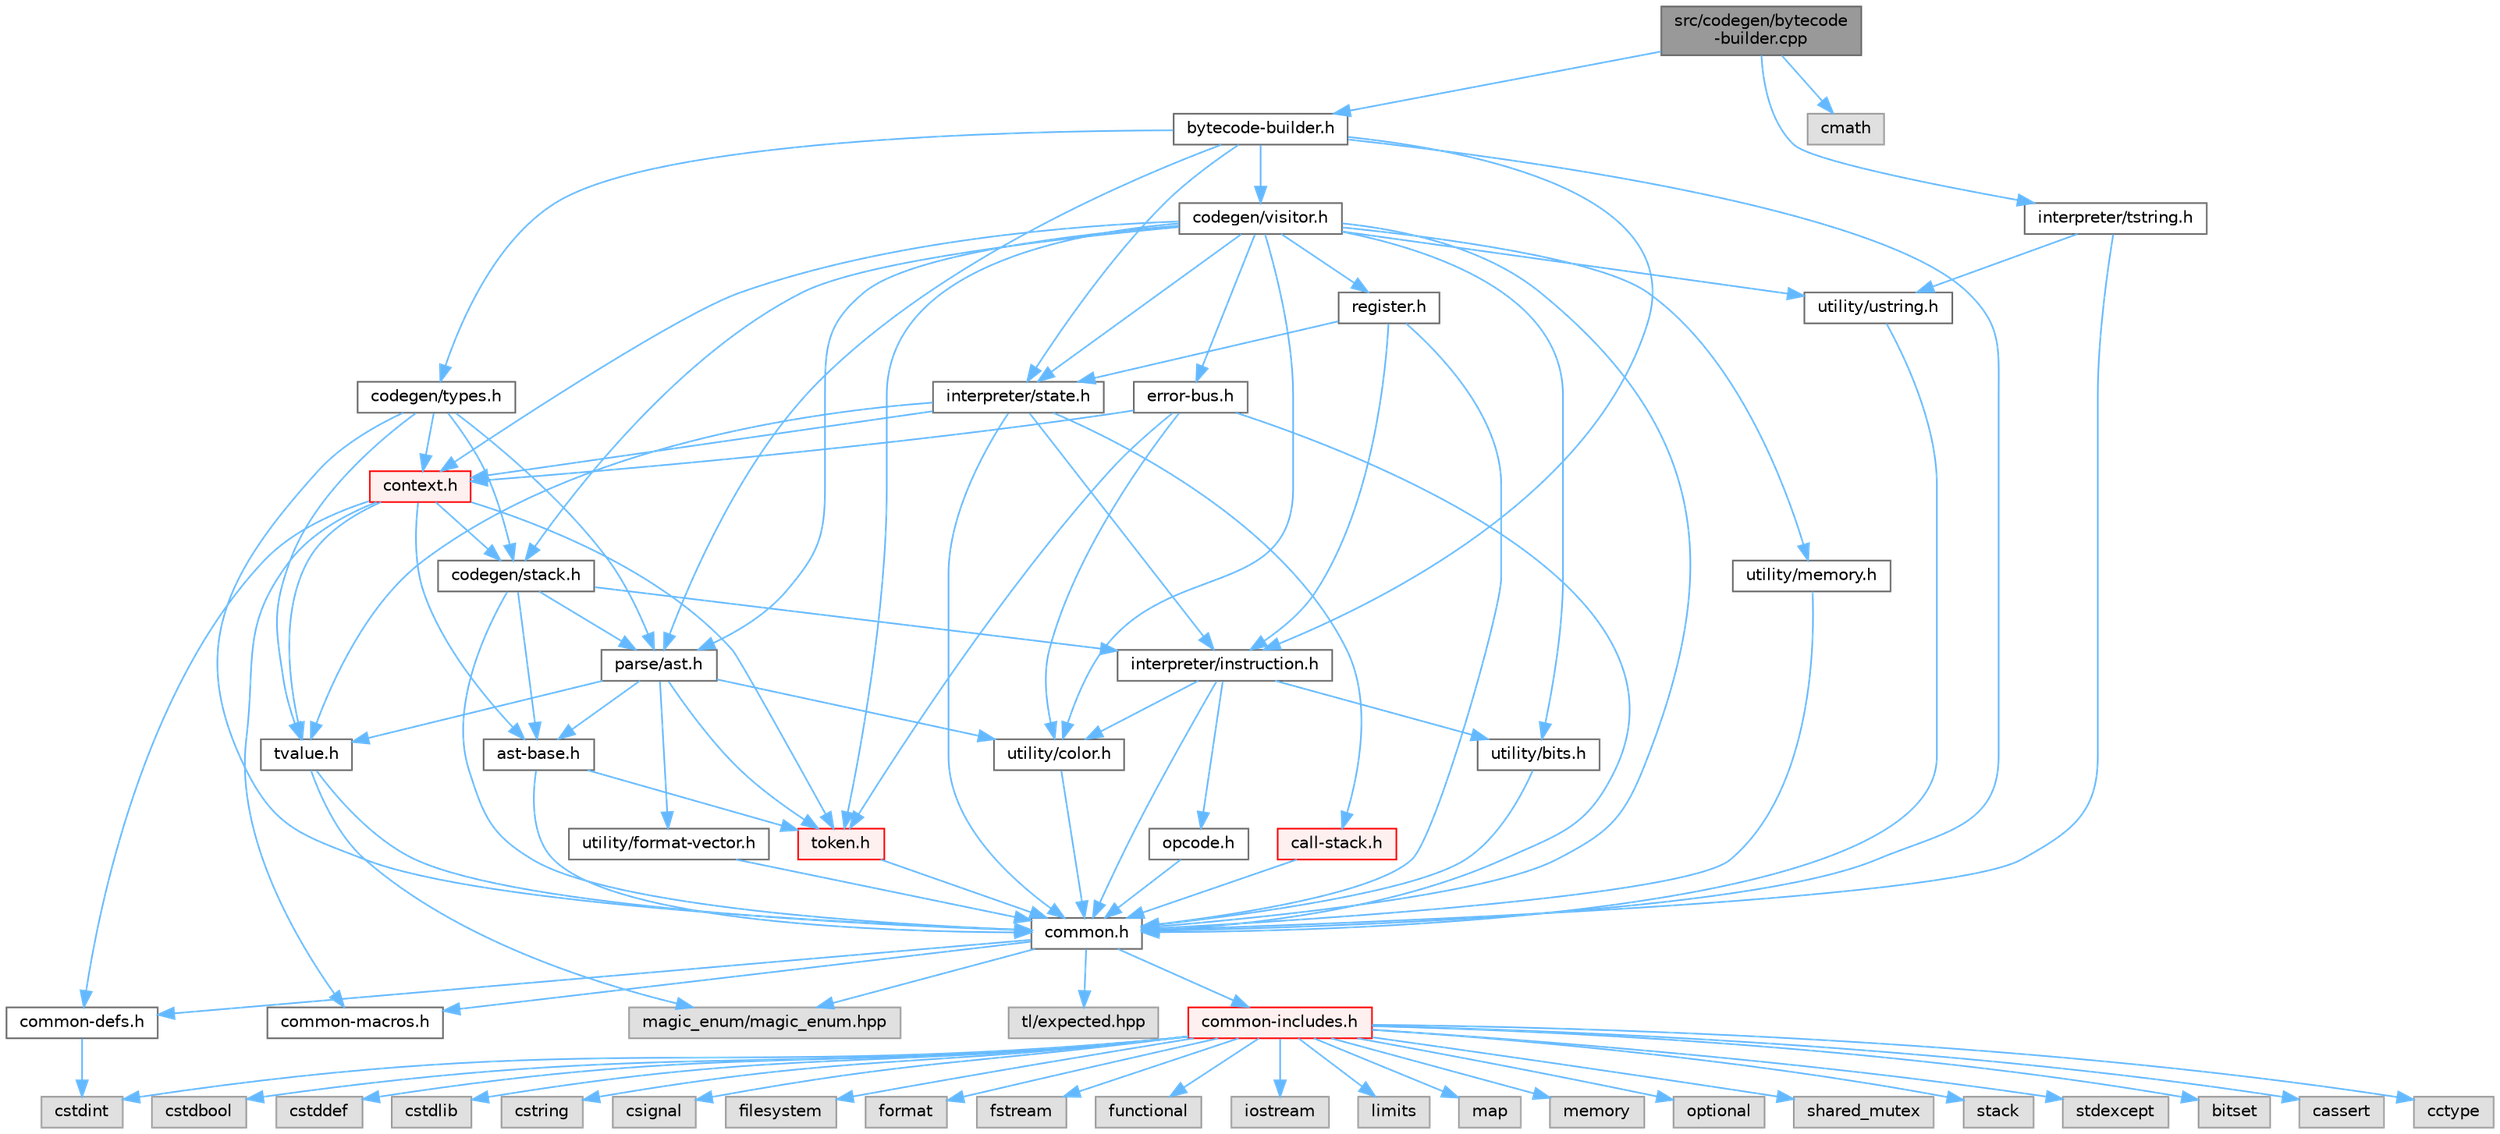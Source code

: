 digraph "src/codegen/bytecode-builder.cpp"
{
 // LATEX_PDF_SIZE
  bgcolor="transparent";
  edge [fontname=Helvetica,fontsize=10,labelfontname=Helvetica,labelfontsize=10];
  node [fontname=Helvetica,fontsize=10,shape=box,height=0.2,width=0.4];
  Node1 [id="Node000001",label="src/codegen/bytecode\l-builder.cpp",height=0.2,width=0.4,color="gray40", fillcolor="grey60", style="filled", fontcolor="black",tooltip="BytecodeBuilder class imeplementation."];
  Node1 -> Node2 [id="edge1_Node000001_Node000002",color="steelblue1",style="solid",tooltip=" "];
  Node2 [id="Node000002",label="bytecode-builder.h",height=0.2,width=0.4,color="grey40", fillcolor="white", style="filled",URL="$bytecode-builder_8h.html",tooltip="Declares the BytecodeBuilder class along with utility."];
  Node2 -> Node3 [id="edge2_Node000002_Node000003",color="steelblue1",style="solid",tooltip=" "];
  Node3 [id="Node000003",label="common.h",height=0.2,width=0.4,color="grey40", fillcolor="white", style="filled",URL="$common_8h_source.html",tooltip=" "];
  Node3 -> Node4 [id="edge3_Node000003_Node000004",color="steelblue1",style="solid",tooltip=" "];
  Node4 [id="Node000004",label="tl/expected.hpp",height=0.2,width=0.4,color="grey60", fillcolor="#E0E0E0", style="filled",tooltip=" "];
  Node3 -> Node5 [id="edge4_Node000003_Node000005",color="steelblue1",style="solid",tooltip=" "];
  Node5 [id="Node000005",label="magic_enum/magic_enum.hpp",height=0.2,width=0.4,color="grey60", fillcolor="#E0E0E0", style="filled",tooltip=" "];
  Node3 -> Node6 [id="edge5_Node000003_Node000006",color="steelblue1",style="solid",tooltip=" "];
  Node6 [id="Node000006",label="common-defs.h",height=0.2,width=0.4,color="grey40", fillcolor="white", style="filled",URL="$common-defs_8h_source.html",tooltip=" "];
  Node6 -> Node7 [id="edge6_Node000006_Node000007",color="steelblue1",style="solid",tooltip=" "];
  Node7 [id="Node000007",label="cstdint",height=0.2,width=0.4,color="grey60", fillcolor="#E0E0E0", style="filled",tooltip=" "];
  Node3 -> Node8 [id="edge7_Node000003_Node000008",color="steelblue1",style="solid",tooltip=" "];
  Node8 [id="Node000008",label="common-macros.h",height=0.2,width=0.4,color="grey40", fillcolor="white", style="filled",URL="$common-macros_8h_source.html",tooltip=" "];
  Node3 -> Node9 [id="edge8_Node000003_Node000009",color="steelblue1",style="solid",tooltip=" "];
  Node9 [id="Node000009",label="common-includes.h",height=0.2,width=0.4,color="red", fillcolor="#FFF0F0", style="filled",URL="$common-includes_8h_source.html",tooltip=" "];
  Node9 -> Node10 [id="edge9_Node000009_Node000010",color="steelblue1",style="solid",tooltip=" "];
  Node10 [id="Node000010",label="bitset",height=0.2,width=0.4,color="grey60", fillcolor="#E0E0E0", style="filled",tooltip=" "];
  Node9 -> Node11 [id="edge10_Node000009_Node000011",color="steelblue1",style="solid",tooltip=" "];
  Node11 [id="Node000011",label="cassert",height=0.2,width=0.4,color="grey60", fillcolor="#E0E0E0", style="filled",tooltip=" "];
  Node9 -> Node12 [id="edge11_Node000009_Node000012",color="steelblue1",style="solid",tooltip=" "];
  Node12 [id="Node000012",label="cctype",height=0.2,width=0.4,color="grey60", fillcolor="#E0E0E0", style="filled",tooltip=" "];
  Node9 -> Node13 [id="edge12_Node000009_Node000013",color="steelblue1",style="solid",tooltip=" "];
  Node13 [id="Node000013",label="cstdbool",height=0.2,width=0.4,color="grey60", fillcolor="#E0E0E0", style="filled",tooltip=" "];
  Node9 -> Node14 [id="edge13_Node000009_Node000014",color="steelblue1",style="solid",tooltip=" "];
  Node14 [id="Node000014",label="cstddef",height=0.2,width=0.4,color="grey60", fillcolor="#E0E0E0", style="filled",tooltip=" "];
  Node9 -> Node7 [id="edge14_Node000009_Node000007",color="steelblue1",style="solid",tooltip=" "];
  Node9 -> Node15 [id="edge15_Node000009_Node000015",color="steelblue1",style="solid",tooltip=" "];
  Node15 [id="Node000015",label="cstdlib",height=0.2,width=0.4,color="grey60", fillcolor="#E0E0E0", style="filled",tooltip=" "];
  Node9 -> Node16 [id="edge16_Node000009_Node000016",color="steelblue1",style="solid",tooltip=" "];
  Node16 [id="Node000016",label="cstring",height=0.2,width=0.4,color="grey60", fillcolor="#E0E0E0", style="filled",tooltip=" "];
  Node9 -> Node17 [id="edge17_Node000009_Node000017",color="steelblue1",style="solid",tooltip=" "];
  Node17 [id="Node000017",label="csignal",height=0.2,width=0.4,color="grey60", fillcolor="#E0E0E0", style="filled",tooltip=" "];
  Node9 -> Node18 [id="edge18_Node000009_Node000018",color="steelblue1",style="solid",tooltip=" "];
  Node18 [id="Node000018",label="filesystem",height=0.2,width=0.4,color="grey60", fillcolor="#E0E0E0", style="filled",tooltip=" "];
  Node9 -> Node19 [id="edge19_Node000009_Node000019",color="steelblue1",style="solid",tooltip=" "];
  Node19 [id="Node000019",label="format",height=0.2,width=0.4,color="grey60", fillcolor="#E0E0E0", style="filled",tooltip=" "];
  Node9 -> Node20 [id="edge20_Node000009_Node000020",color="steelblue1",style="solid",tooltip=" "];
  Node20 [id="Node000020",label="fstream",height=0.2,width=0.4,color="grey60", fillcolor="#E0E0E0", style="filled",tooltip=" "];
  Node9 -> Node21 [id="edge21_Node000009_Node000021",color="steelblue1",style="solid",tooltip=" "];
  Node21 [id="Node000021",label="functional",height=0.2,width=0.4,color="grey60", fillcolor="#E0E0E0", style="filled",tooltip=" "];
  Node9 -> Node22 [id="edge22_Node000009_Node000022",color="steelblue1",style="solid",tooltip=" "];
  Node22 [id="Node000022",label="iostream",height=0.2,width=0.4,color="grey60", fillcolor="#E0E0E0", style="filled",tooltip=" "];
  Node9 -> Node23 [id="edge23_Node000009_Node000023",color="steelblue1",style="solid",tooltip=" "];
  Node23 [id="Node000023",label="limits",height=0.2,width=0.4,color="grey60", fillcolor="#E0E0E0", style="filled",tooltip=" "];
  Node9 -> Node24 [id="edge24_Node000009_Node000024",color="steelblue1",style="solid",tooltip=" "];
  Node24 [id="Node000024",label="map",height=0.2,width=0.4,color="grey60", fillcolor="#E0E0E0", style="filled",tooltip=" "];
  Node9 -> Node25 [id="edge25_Node000009_Node000025",color="steelblue1",style="solid",tooltip=" "];
  Node25 [id="Node000025",label="memory",height=0.2,width=0.4,color="grey60", fillcolor="#E0E0E0", style="filled",tooltip=" "];
  Node9 -> Node26 [id="edge26_Node000009_Node000026",color="steelblue1",style="solid",tooltip=" "];
  Node26 [id="Node000026",label="optional",height=0.2,width=0.4,color="grey60", fillcolor="#E0E0E0", style="filled",tooltip=" "];
  Node9 -> Node27 [id="edge27_Node000009_Node000027",color="steelblue1",style="solid",tooltip=" "];
  Node27 [id="Node000027",label="shared_mutex",height=0.2,width=0.4,color="grey60", fillcolor="#E0E0E0", style="filled",tooltip=" "];
  Node9 -> Node28 [id="edge28_Node000009_Node000028",color="steelblue1",style="solid",tooltip=" "];
  Node28 [id="Node000028",label="stack",height=0.2,width=0.4,color="grey60", fillcolor="#E0E0E0", style="filled",tooltip=" "];
  Node9 -> Node29 [id="edge29_Node000009_Node000029",color="steelblue1",style="solid",tooltip=" "];
  Node29 [id="Node000029",label="stdexcept",height=0.2,width=0.4,color="grey60", fillcolor="#E0E0E0", style="filled",tooltip=" "];
  Node2 -> Node39 [id="edge30_Node000002_Node000039",color="steelblue1",style="solid",tooltip=" "];
  Node39 [id="Node000039",label="parse/ast.h",height=0.2,width=0.4,color="grey40", fillcolor="white", style="filled",URL="$ast_8h_source.html",tooltip=" "];
  Node39 -> Node40 [id="edge31_Node000039_Node000040",color="steelblue1",style="solid",tooltip=" "];
  Node40 [id="Node000040",label="tvalue.h",height=0.2,width=0.4,color="grey40", fillcolor="white", style="filled",URL="$tvalue_8h_source.html",tooltip=" "];
  Node40 -> Node3 [id="edge32_Node000040_Node000003",color="steelblue1",style="solid",tooltip=" "];
  Node40 -> Node5 [id="edge33_Node000040_Node000005",color="steelblue1",style="solid",tooltip=" "];
  Node39 -> Node41 [id="edge34_Node000039_Node000041",color="steelblue1",style="solid",tooltip=" "];
  Node41 [id="Node000041",label="token.h",height=0.2,width=0.4,color="red", fillcolor="#FFF0F0", style="filled",URL="$token_8h_source.html",tooltip=" "];
  Node41 -> Node3 [id="edge35_Node000041_Node000003",color="steelblue1",style="solid",tooltip=" "];
  Node39 -> Node43 [id="edge36_Node000039_Node000043",color="steelblue1",style="solid",tooltip=" "];
  Node43 [id="Node000043",label="ast-base.h",height=0.2,width=0.4,color="grey40", fillcolor="white", style="filled",URL="$ast-base_8h_source.html",tooltip=" "];
  Node43 -> Node3 [id="edge37_Node000043_Node000003",color="steelblue1",style="solid",tooltip=" "];
  Node43 -> Node41 [id="edge38_Node000043_Node000041",color="steelblue1",style="solid",tooltip=" "];
  Node39 -> Node44 [id="edge39_Node000039_Node000044",color="steelblue1",style="solid",tooltip=" "];
  Node44 [id="Node000044",label="utility/color.h",height=0.2,width=0.4,color="grey40", fillcolor="white", style="filled",URL="$color_8h_source.html",tooltip=" "];
  Node44 -> Node3 [id="edge40_Node000044_Node000003",color="steelblue1",style="solid",tooltip=" "];
  Node39 -> Node45 [id="edge41_Node000039_Node000045",color="steelblue1",style="solid",tooltip=" "];
  Node45 [id="Node000045",label="utility/format-vector.h",height=0.2,width=0.4,color="grey40", fillcolor="white", style="filled",URL="$format-vector_8h_source.html",tooltip=" "];
  Node45 -> Node3 [id="edge42_Node000045_Node000003",color="steelblue1",style="solid",tooltip=" "];
  Node2 -> Node46 [id="edge43_Node000002_Node000046",color="steelblue1",style="solid",tooltip=" "];
  Node46 [id="Node000046",label="codegen/visitor.h",height=0.2,width=0.4,color="grey40", fillcolor="white", style="filled",URL="$visitor_8h_source.html",tooltip=" "];
  Node46 -> Node3 [id="edge44_Node000046_Node000003",color="steelblue1",style="solid",tooltip=" "];
  Node46 -> Node47 [id="edge45_Node000046_Node000047",color="steelblue1",style="solid",tooltip=" "];
  Node47 [id="Node000047",label="error-bus.h",height=0.2,width=0.4,color="grey40", fillcolor="white", style="filled",URL="$error-bus_8h_source.html",tooltip=" "];
  Node47 -> Node3 [id="edge46_Node000047_Node000003",color="steelblue1",style="solid",tooltip=" "];
  Node47 -> Node48 [id="edge47_Node000047_Node000048",color="steelblue1",style="solid",tooltip=" "];
  Node48 [id="Node000048",label="context.h",height=0.2,width=0.4,color="red", fillcolor="#FFF0F0", style="filled",URL="$context_8h_source.html",tooltip=" "];
  Node48 -> Node6 [id="edge48_Node000048_Node000006",color="steelblue1",style="solid",tooltip=" "];
  Node48 -> Node8 [id="edge49_Node000048_Node000008",color="steelblue1",style="solid",tooltip=" "];
  Node48 -> Node41 [id="edge50_Node000048_Node000041",color="steelblue1",style="solid",tooltip=" "];
  Node48 -> Node43 [id="edge51_Node000048_Node000043",color="steelblue1",style="solid",tooltip=" "];
  Node48 -> Node50 [id="edge52_Node000048_Node000050",color="steelblue1",style="solid",tooltip=" "];
  Node50 [id="Node000050",label="codegen/stack.h",height=0.2,width=0.4,color="grey40", fillcolor="white", style="filled",URL="$stack_8h.html",tooltip="Declares stack structures used by the compiler."];
  Node50 -> Node3 [id="edge53_Node000050_Node000003",color="steelblue1",style="solid",tooltip=" "];
  Node50 -> Node43 [id="edge54_Node000050_Node000043",color="steelblue1",style="solid",tooltip=" "];
  Node50 -> Node39 [id="edge55_Node000050_Node000039",color="steelblue1",style="solid",tooltip=" "];
  Node50 -> Node51 [id="edge56_Node000050_Node000051",color="steelblue1",style="solid",tooltip=" "];
  Node51 [id="Node000051",label="interpreter/instruction.h",height=0.2,width=0.4,color="grey40", fillcolor="white", style="filled",URL="$instruction_8h_source.html",tooltip=" "];
  Node51 -> Node3 [id="edge57_Node000051_Node000003",color="steelblue1",style="solid",tooltip=" "];
  Node51 -> Node52 [id="edge58_Node000051_Node000052",color="steelblue1",style="solid",tooltip=" "];
  Node52 [id="Node000052",label="opcode.h",height=0.2,width=0.4,color="grey40", fillcolor="white", style="filled",URL="$opcode_8h_source.html",tooltip=" "];
  Node52 -> Node3 [id="edge59_Node000052_Node000003",color="steelblue1",style="solid",tooltip=" "];
  Node51 -> Node53 [id="edge60_Node000051_Node000053",color="steelblue1",style="solid",tooltip=" "];
  Node53 [id="Node000053",label="utility/bits.h",height=0.2,width=0.4,color="grey40", fillcolor="white", style="filled",URL="$bits_8h_source.html",tooltip=" "];
  Node53 -> Node3 [id="edge61_Node000053_Node000003",color="steelblue1",style="solid",tooltip=" "];
  Node51 -> Node44 [id="edge62_Node000051_Node000044",color="steelblue1",style="solid",tooltip=" "];
  Node48 -> Node40 [id="edge63_Node000048_Node000040",color="steelblue1",style="solid",tooltip=" "];
  Node47 -> Node41 [id="edge64_Node000047_Node000041",color="steelblue1",style="solid",tooltip=" "];
  Node47 -> Node44 [id="edge65_Node000047_Node000044",color="steelblue1",style="solid",tooltip=" "];
  Node46 -> Node48 [id="edge66_Node000046_Node000048",color="steelblue1",style="solid",tooltip=" "];
  Node46 -> Node54 [id="edge67_Node000046_Node000054",color="steelblue1",style="solid",tooltip=" "];
  Node54 [id="Node000054",label="register.h",height=0.2,width=0.4,color="grey40", fillcolor="white", style="filled",URL="$register_8h.html",tooltip="Declares compile-time register semantics."];
  Node54 -> Node3 [id="edge68_Node000054_Node000003",color="steelblue1",style="solid",tooltip=" "];
  Node54 -> Node55 [id="edge69_Node000054_Node000055",color="steelblue1",style="solid",tooltip=" "];
  Node55 [id="Node000055",label="interpreter/state.h",height=0.2,width=0.4,color="grey40", fillcolor="white", style="filled",URL="$state_8h_source.html",tooltip=" "];
  Node55 -> Node3 [id="edge70_Node000055_Node000003",color="steelblue1",style="solid",tooltip=" "];
  Node55 -> Node48 [id="edge71_Node000055_Node000048",color="steelblue1",style="solid",tooltip=" "];
  Node55 -> Node56 [id="edge72_Node000055_Node000056",color="steelblue1",style="solid",tooltip=" "];
  Node56 [id="Node000056",label="call-stack.h",height=0.2,width=0.4,color="red", fillcolor="#FFF0F0", style="filled",URL="$call-stack_8h_source.html",tooltip=" "];
  Node56 -> Node3 [id="edge73_Node000056_Node000003",color="steelblue1",style="solid",tooltip=" "];
  Node55 -> Node51 [id="edge74_Node000055_Node000051",color="steelblue1",style="solid",tooltip=" "];
  Node55 -> Node40 [id="edge75_Node000055_Node000040",color="steelblue1",style="solid",tooltip=" "];
  Node54 -> Node51 [id="edge76_Node000054_Node000051",color="steelblue1",style="solid",tooltip=" "];
  Node46 -> Node50 [id="edge77_Node000046_Node000050",color="steelblue1",style="solid",tooltip=" "];
  Node46 -> Node41 [id="edge78_Node000046_Node000041",color="steelblue1",style="solid",tooltip=" "];
  Node46 -> Node39 [id="edge79_Node000046_Node000039",color="steelblue1",style="solid",tooltip=" "];
  Node46 -> Node55 [id="edge80_Node000046_Node000055",color="steelblue1",style="solid",tooltip=" "];
  Node46 -> Node53 [id="edge81_Node000046_Node000053",color="steelblue1",style="solid",tooltip=" "];
  Node46 -> Node58 [id="edge82_Node000046_Node000058",color="steelblue1",style="solid",tooltip=" "];
  Node58 [id="Node000058",label="utility/memory.h",height=0.2,width=0.4,color="grey40", fillcolor="white", style="filled",URL="$memory_8h_source.html",tooltip=" "];
  Node58 -> Node3 [id="edge83_Node000058_Node000003",color="steelblue1",style="solid",tooltip=" "];
  Node46 -> Node59 [id="edge84_Node000046_Node000059",color="steelblue1",style="solid",tooltip=" "];
  Node59 [id="Node000059",label="utility/ustring.h",height=0.2,width=0.4,color="grey40", fillcolor="white", style="filled",URL="$ustring_8h_source.html",tooltip=" "];
  Node59 -> Node3 [id="edge85_Node000059_Node000003",color="steelblue1",style="solid",tooltip=" "];
  Node46 -> Node44 [id="edge86_Node000046_Node000044",color="steelblue1",style="solid",tooltip=" "];
  Node2 -> Node60 [id="edge87_Node000002_Node000060",color="steelblue1",style="solid",tooltip=" "];
  Node60 [id="Node000060",label="codegen/types.h",height=0.2,width=0.4,color="grey40", fillcolor="white", style="filled",URL="$types_8h.html",tooltip="Declares all compilation-time type related core and utilities."];
  Node60 -> Node3 [id="edge88_Node000060_Node000003",color="steelblue1",style="solid",tooltip=" "];
  Node60 -> Node48 [id="edge89_Node000060_Node000048",color="steelblue1",style="solid",tooltip=" "];
  Node60 -> Node50 [id="edge90_Node000060_Node000050",color="steelblue1",style="solid",tooltip=" "];
  Node60 -> Node39 [id="edge91_Node000060_Node000039",color="steelblue1",style="solid",tooltip=" "];
  Node60 -> Node40 [id="edge92_Node000060_Node000040",color="steelblue1",style="solid",tooltip=" "];
  Node2 -> Node51 [id="edge93_Node000002_Node000051",color="steelblue1",style="solid",tooltip=" "];
  Node2 -> Node55 [id="edge94_Node000002_Node000055",color="steelblue1",style="solid",tooltip=" "];
  Node1 -> Node61 [id="edge95_Node000001_Node000061",color="steelblue1",style="solid",tooltip=" "];
  Node61 [id="Node000061",label="interpreter/tstring.h",height=0.2,width=0.4,color="grey40", fillcolor="white", style="filled",URL="$tstring_8h_source.html",tooltip=" "];
  Node61 -> Node3 [id="edge96_Node000061_Node000003",color="steelblue1",style="solid",tooltip=" "];
  Node61 -> Node59 [id="edge97_Node000061_Node000059",color="steelblue1",style="solid",tooltip=" "];
  Node1 -> Node62 [id="edge98_Node000001_Node000062",color="steelblue1",style="solid",tooltip=" "];
  Node62 [id="Node000062",label="cmath",height=0.2,width=0.4,color="grey60", fillcolor="#E0E0E0", style="filled",tooltip=" "];
}
